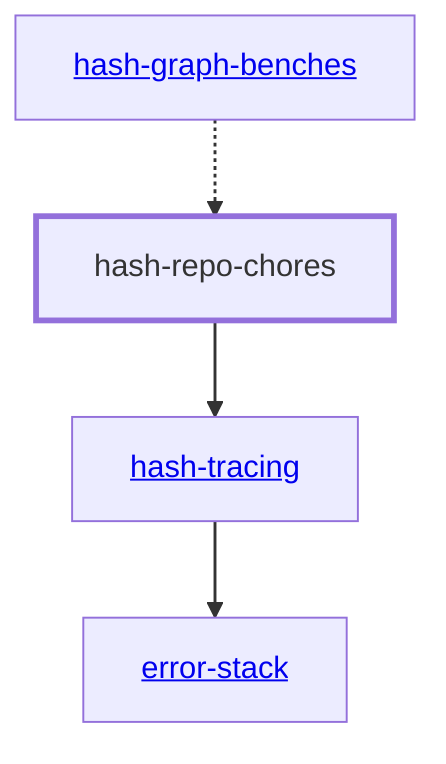 graph TD
    %% Configure the diagram
    linkStyle default stroke-width:1.5px
    classDef default stroke-width:1px
    classDef root stroke-width:3px
    classDef dev stroke-width:1px
    classDef build stroke-width:1px
    %% Legend
    %% --> : Normal dependency
    %% -.-> : Dev dependency
    %% ---> : Build dependency
    0[hash-repo-chores]
    class 0 root
    1[<a href="../hash_tracing/index.html">hash-tracing</a>]
    2[<a href="../error_stack/index.html">error-stack</a>]
    3[<a href="../hash_graph_benches/index.html">hash-graph-benches</a>]
    0 --> 1
    1 --> 2
    3 -.-> 0